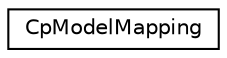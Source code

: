 digraph "Graphical Class Hierarchy"
{
 // LATEX_PDF_SIZE
  edge [fontname="Helvetica",fontsize="10",labelfontname="Helvetica",labelfontsize="10"];
  node [fontname="Helvetica",fontsize="10",shape=record];
  rankdir="LR";
  Node0 [label="CpModelMapping",height=0.2,width=0.4,color="black", fillcolor="white", style="filled",URL="$classoperations__research_1_1sat_1_1_cp_model_mapping.html",tooltip=" "];
}
